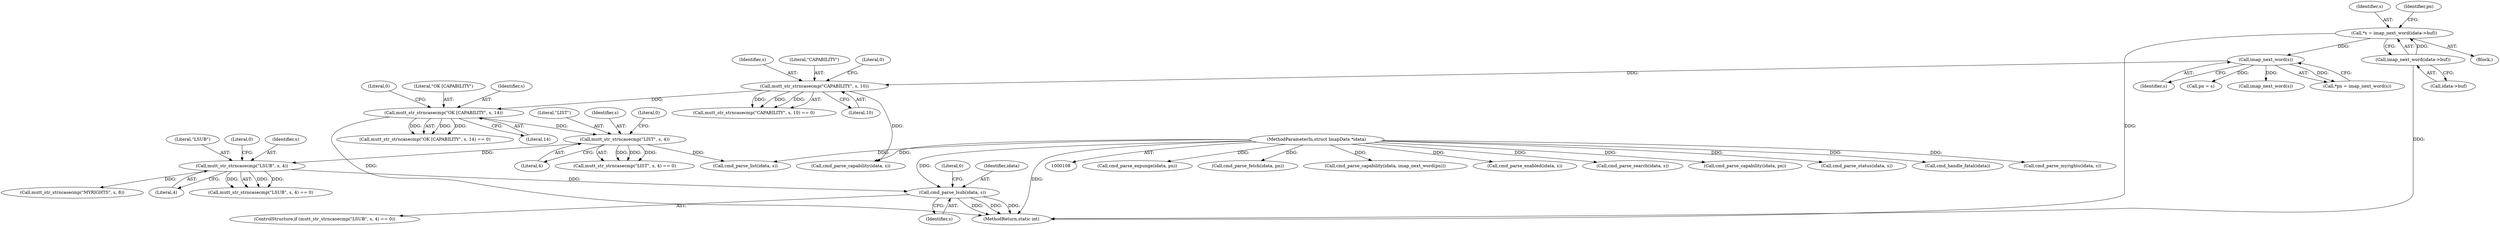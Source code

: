 digraph "0_neomutt_36a29280448097f34ce9c94606195f2ac643fed1@pointer" {
"1000301" [label="(Call,cmd_parse_lsub(idata, s))"];
"1000109" [label="(MethodParameterIn,struct ImapData *idata)"];
"1000296" [label="(Call,mutt_str_strncasecmp(\"LSUB\", s, 4))"];
"1000285" [label="(Call,mutt_str_strncasecmp(\"LIST\", s, 4))"];
"1000262" [label="(Call,mutt_str_strncasecmp(\"OK [CAPABILITY\", s, 14))"];
"1000251" [label="(Call,mutt_str_strncasecmp(\"CAPABILITY\", s, 10))"];
"1000125" [label="(Call,imap_next_word(s))"];
"1000116" [label="(Call,*s = imap_next_word(idata->buf))"];
"1000118" [label="(Call,imap_next_word(idata->buf))"];
"1000287" [label="(Identifier,s)"];
"1000254" [label="(Literal,10)"];
"1000234" [label="(Call,cmd_parse_expunge(idata, pn))"];
"1000245" [label="(Call,cmd_parse_fetch(idata, pn))"];
"1000261" [label="(Call,mutt_str_strncasecmp(\"OK [CAPABILITY\", s, 14) == 0)"];
"1000110" [label="(Block,)"];
"1000401" [label="(Literal,0)"];
"1000117" [label="(Identifier,s)"];
"1000256" [label="(Call,cmd_parse_capability(idata, s))"];
"1000278" [label="(Call,cmd_parse_capability(idata, imap_next_word(pn)))"];
"1000109" [label="(MethodParameterIn,struct ImapData *idata)"];
"1000253" [label="(Identifier,s)"];
"1000402" [label="(MethodReturn,static int)"];
"1000119" [label="(Call,idata->buf)"];
"1000296" [label="(Call,mutt_str_strncasecmp(\"LSUB\", s, 4))"];
"1000302" [label="(Identifier,idata)"];
"1000294" [label="(ControlStructure,if (mutt_str_strncasecmp(\"LSUB\", s, 4) == 0))"];
"1000345" [label="(Call,cmd_parse_enabled(idata, s))"];
"1000301" [label="(Call,cmd_parse_lsub(idata, s))"];
"1000298" [label="(Identifier,s)"];
"1000307" [label="(Call,mutt_str_strncasecmp(\"MYRIGHTS\", s, 8))"];
"1000323" [label="(Call,cmd_parse_search(idata, s))"];
"1000140" [label="(Call,pn = s)"];
"1000265" [label="(Literal,14)"];
"1000252" [label="(Literal,\"CAPABILITY\")"];
"1000145" [label="(Call,imap_next_word(s))"];
"1000284" [label="(Call,mutt_str_strncasecmp(\"LIST\", s, 4) == 0)"];
"1000299" [label="(Literal,4)"];
"1000262" [label="(Call,mutt_str_strncasecmp(\"OK [CAPABILITY\", s, 14))"];
"1000267" [label="(Call,cmd_parse_capability(idata, pn))"];
"1000334" [label="(Call,cmd_parse_status(idata, s))"];
"1000125" [label="(Call,imap_next_word(s))"];
"1000285" [label="(Call,mutt_str_strncasecmp(\"LIST\", s, 4))"];
"1000288" [label="(Literal,4)"];
"1000295" [label="(Call,mutt_str_strncasecmp(\"LSUB\", s, 4) == 0)"];
"1000250" [label="(Call,mutt_str_strncasecmp(\"CAPABILITY\", s, 10) == 0)"];
"1000290" [label="(Call,cmd_parse_list(idata, s))"];
"1000289" [label="(Literal,0)"];
"1000116" [label="(Call,*s = imap_next_word(idata->buf))"];
"1000264" [label="(Identifier,s)"];
"1000118" [label="(Call,imap_next_word(idata->buf))"];
"1000255" [label="(Literal,0)"];
"1000303" [label="(Identifier,s)"];
"1000286" [label="(Literal,\"LIST\")"];
"1000266" [label="(Literal,0)"];
"1000376" [label="(Call,cmd_handle_fatal(idata))"];
"1000263" [label="(Literal,\"OK [CAPABILITY\")"];
"1000123" [label="(Call,*pn = imap_next_word(s))"];
"1000297" [label="(Literal,\"LSUB\")"];
"1000126" [label="(Identifier,s)"];
"1000124" [label="(Identifier,pn)"];
"1000251" [label="(Call,mutt_str_strncasecmp(\"CAPABILITY\", s, 10))"];
"1000312" [label="(Call,cmd_parse_myrights(idata, s))"];
"1000300" [label="(Literal,0)"];
"1000301" -> "1000294"  [label="AST: "];
"1000301" -> "1000303"  [label="CFG: "];
"1000302" -> "1000301"  [label="AST: "];
"1000303" -> "1000301"  [label="AST: "];
"1000401" -> "1000301"  [label="CFG: "];
"1000301" -> "1000402"  [label="DDG: "];
"1000301" -> "1000402"  [label="DDG: "];
"1000301" -> "1000402"  [label="DDG: "];
"1000109" -> "1000301"  [label="DDG: "];
"1000296" -> "1000301"  [label="DDG: "];
"1000109" -> "1000108"  [label="AST: "];
"1000109" -> "1000402"  [label="DDG: "];
"1000109" -> "1000234"  [label="DDG: "];
"1000109" -> "1000245"  [label="DDG: "];
"1000109" -> "1000256"  [label="DDG: "];
"1000109" -> "1000267"  [label="DDG: "];
"1000109" -> "1000278"  [label="DDG: "];
"1000109" -> "1000290"  [label="DDG: "];
"1000109" -> "1000312"  [label="DDG: "];
"1000109" -> "1000323"  [label="DDG: "];
"1000109" -> "1000334"  [label="DDG: "];
"1000109" -> "1000345"  [label="DDG: "];
"1000109" -> "1000376"  [label="DDG: "];
"1000296" -> "1000295"  [label="AST: "];
"1000296" -> "1000299"  [label="CFG: "];
"1000297" -> "1000296"  [label="AST: "];
"1000298" -> "1000296"  [label="AST: "];
"1000299" -> "1000296"  [label="AST: "];
"1000300" -> "1000296"  [label="CFG: "];
"1000296" -> "1000295"  [label="DDG: "];
"1000296" -> "1000295"  [label="DDG: "];
"1000296" -> "1000295"  [label="DDG: "];
"1000285" -> "1000296"  [label="DDG: "];
"1000296" -> "1000307"  [label="DDG: "];
"1000285" -> "1000284"  [label="AST: "];
"1000285" -> "1000288"  [label="CFG: "];
"1000286" -> "1000285"  [label="AST: "];
"1000287" -> "1000285"  [label="AST: "];
"1000288" -> "1000285"  [label="AST: "];
"1000289" -> "1000285"  [label="CFG: "];
"1000285" -> "1000284"  [label="DDG: "];
"1000285" -> "1000284"  [label="DDG: "];
"1000285" -> "1000284"  [label="DDG: "];
"1000262" -> "1000285"  [label="DDG: "];
"1000285" -> "1000290"  [label="DDG: "];
"1000262" -> "1000261"  [label="AST: "];
"1000262" -> "1000265"  [label="CFG: "];
"1000263" -> "1000262"  [label="AST: "];
"1000264" -> "1000262"  [label="AST: "];
"1000265" -> "1000262"  [label="AST: "];
"1000266" -> "1000262"  [label="CFG: "];
"1000262" -> "1000402"  [label="DDG: "];
"1000262" -> "1000261"  [label="DDG: "];
"1000262" -> "1000261"  [label="DDG: "];
"1000262" -> "1000261"  [label="DDG: "];
"1000251" -> "1000262"  [label="DDG: "];
"1000251" -> "1000250"  [label="AST: "];
"1000251" -> "1000254"  [label="CFG: "];
"1000252" -> "1000251"  [label="AST: "];
"1000253" -> "1000251"  [label="AST: "];
"1000254" -> "1000251"  [label="AST: "];
"1000255" -> "1000251"  [label="CFG: "];
"1000251" -> "1000250"  [label="DDG: "];
"1000251" -> "1000250"  [label="DDG: "];
"1000251" -> "1000250"  [label="DDG: "];
"1000125" -> "1000251"  [label="DDG: "];
"1000251" -> "1000256"  [label="DDG: "];
"1000125" -> "1000123"  [label="AST: "];
"1000125" -> "1000126"  [label="CFG: "];
"1000126" -> "1000125"  [label="AST: "];
"1000123" -> "1000125"  [label="CFG: "];
"1000125" -> "1000123"  [label="DDG: "];
"1000116" -> "1000125"  [label="DDG: "];
"1000125" -> "1000140"  [label="DDG: "];
"1000125" -> "1000145"  [label="DDG: "];
"1000116" -> "1000110"  [label="AST: "];
"1000116" -> "1000118"  [label="CFG: "];
"1000117" -> "1000116"  [label="AST: "];
"1000118" -> "1000116"  [label="AST: "];
"1000124" -> "1000116"  [label="CFG: "];
"1000116" -> "1000402"  [label="DDG: "];
"1000118" -> "1000116"  [label="DDG: "];
"1000118" -> "1000119"  [label="CFG: "];
"1000119" -> "1000118"  [label="AST: "];
"1000118" -> "1000402"  [label="DDG: "];
}
